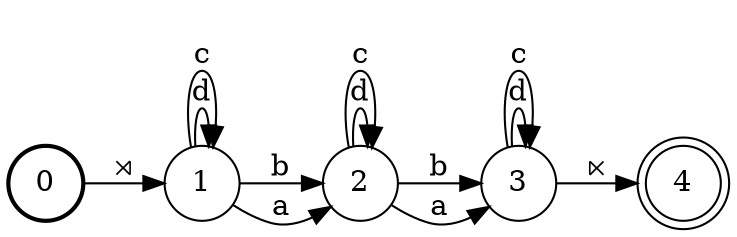digraph FST {
rankdir = LR;
size = "8.5,11";
center = 1;
orientation = Portrait;
ranksep = "0.4";
nodesep = "0.25";
0 [label = "0", shape = circle, style = bold, fontsize = 14]
	0 -> 1 [label = "⋊", fontsize = 14];
1 [label = "1", shape = circle, style = solid, fontsize = 14]
	1 -> 1 [label = "d", fontsize = 14];
	1 -> 1 [label = "c", fontsize = 14];
	1 -> 2 [label = "b", fontsize = 14];
	1 -> 2 [label = "a", fontsize = 14];
2 [label = "2", shape = circle, style = solid, fontsize = 14]
	2 -> 2 [label = "d", fontsize = 14];
	2 -> 2 [label = "c", fontsize = 14];
	2 -> 3 [label = "b", fontsize = 14];
	2 -> 3 [label = "a", fontsize = 14];
3 [label = "3", shape = circle, style = solid, fontsize = 14]
	3 -> 3 [label = "d", fontsize = 14];
	3 -> 3 [label = "c", fontsize = 14];
	3 -> 4 [label = "⋉", fontsize = 14];
4 [label = "4", shape = doublecircle, style = solid, fontsize = 14]
}
